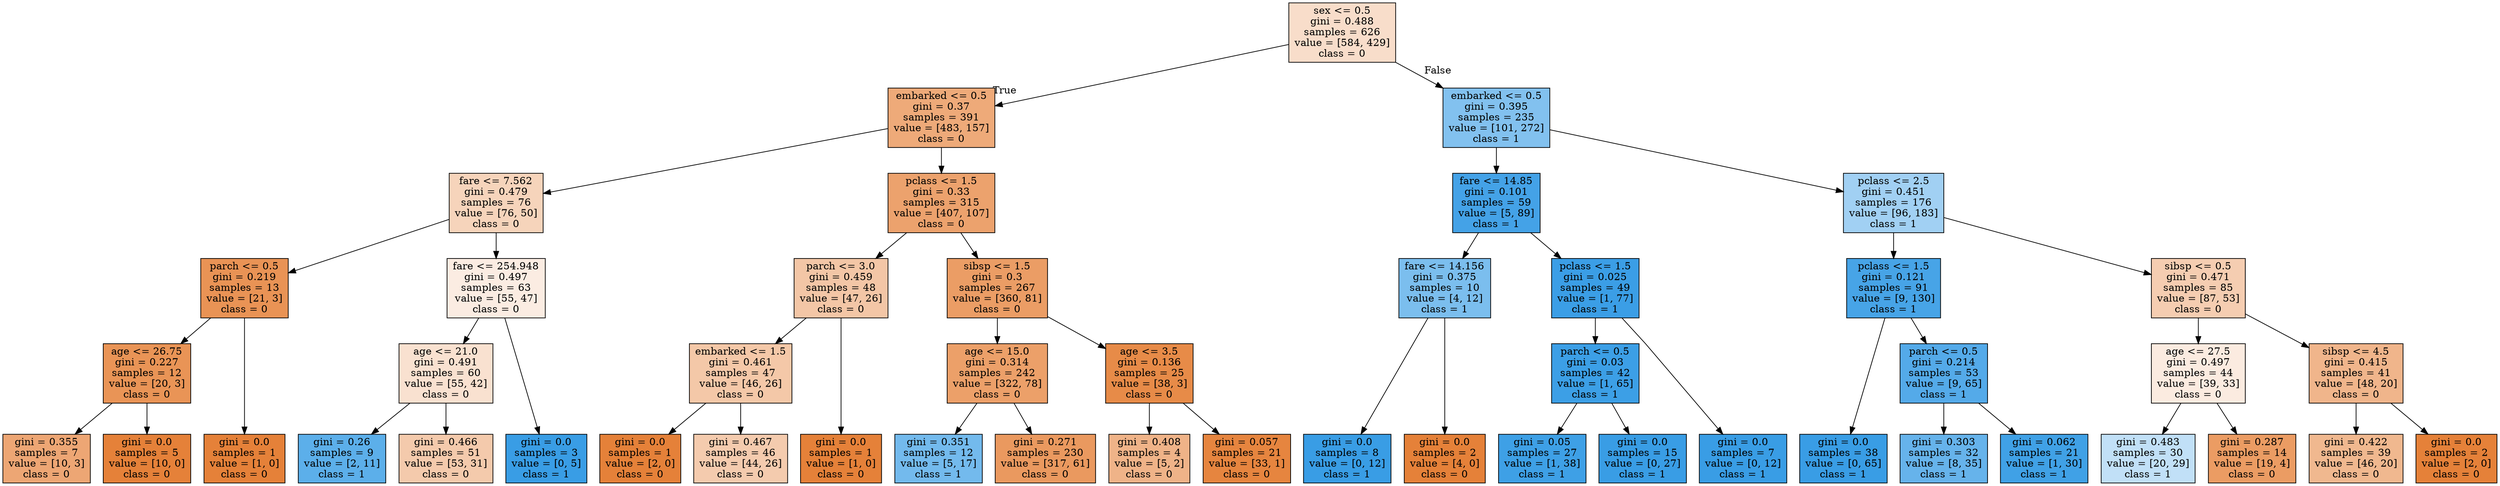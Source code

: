 digraph Tree {
node [shape=box, style="filled", color="black"] ;
graph [ranksep=equally, splines=polyline] ;
0 [label="sex <= 0.5\ngini = 0.488\nsamples = 626\nvalue = [584, 429]\nclass = 0", fillcolor="#e5813944"] ;
1 [label="embarked <= 0.5\ngini = 0.37\nsamples = 391\nvalue = [483, 157]\nclass = 0", fillcolor="#e58139ac"] ;
0 -> 1 [labeldistance=2.5, labelangle=45, headlabel="True"] ;
2 [label="fare <= 7.562\ngini = 0.479\nsamples = 76\nvalue = [76, 50]\nclass = 0", fillcolor="#e5813957"] ;
1 -> 2 ;
3 [label="parch <= 0.5\ngini = 0.219\nsamples = 13\nvalue = [21, 3]\nclass = 0", fillcolor="#e58139db"] ;
2 -> 3 ;
4 [label="age <= 26.75\ngini = 0.227\nsamples = 12\nvalue = [20, 3]\nclass = 0", fillcolor="#e58139d9"] ;
3 -> 4 ;
5 [label="gini = 0.355\nsamples = 7\nvalue = [10, 3]\nclass = 0", fillcolor="#e58139b3"] ;
4 -> 5 ;
6 [label="gini = 0.0\nsamples = 5\nvalue = [10, 0]\nclass = 0", fillcolor="#e58139ff"] ;
4 -> 6 ;
7 [label="gini = 0.0\nsamples = 1\nvalue = [1, 0]\nclass = 0", fillcolor="#e58139ff"] ;
3 -> 7 ;
8 [label="fare <= 254.948\ngini = 0.497\nsamples = 63\nvalue = [55, 47]\nclass = 0", fillcolor="#e5813925"] ;
2 -> 8 ;
9 [label="age <= 21.0\ngini = 0.491\nsamples = 60\nvalue = [55, 42]\nclass = 0", fillcolor="#e581393c"] ;
8 -> 9 ;
10 [label="gini = 0.26\nsamples = 9\nvalue = [2, 11]\nclass = 1", fillcolor="#399de5d1"] ;
9 -> 10 ;
11 [label="gini = 0.466\nsamples = 51\nvalue = [53, 31]\nclass = 0", fillcolor="#e581396a"] ;
9 -> 11 ;
12 [label="gini = 0.0\nsamples = 3\nvalue = [0, 5]\nclass = 1", fillcolor="#399de5ff"] ;
8 -> 12 ;
13 [label="pclass <= 1.5\ngini = 0.33\nsamples = 315\nvalue = [407, 107]\nclass = 0", fillcolor="#e58139bc"] ;
1 -> 13 ;
14 [label="parch <= 3.0\ngini = 0.459\nsamples = 48\nvalue = [47, 26]\nclass = 0", fillcolor="#e5813972"] ;
13 -> 14 ;
15 [label="embarked <= 1.5\ngini = 0.461\nsamples = 47\nvalue = [46, 26]\nclass = 0", fillcolor="#e581396f"] ;
14 -> 15 ;
16 [label="gini = 0.0\nsamples = 1\nvalue = [2, 0]\nclass = 0", fillcolor="#e58139ff"] ;
15 -> 16 ;
17 [label="gini = 0.467\nsamples = 46\nvalue = [44, 26]\nclass = 0", fillcolor="#e5813968"] ;
15 -> 17 ;
18 [label="gini = 0.0\nsamples = 1\nvalue = [1, 0]\nclass = 0", fillcolor="#e58139ff"] ;
14 -> 18 ;
19 [label="sibsp <= 1.5\ngini = 0.3\nsamples = 267\nvalue = [360, 81]\nclass = 0", fillcolor="#e58139c6"] ;
13 -> 19 ;
20 [label="age <= 15.0\ngini = 0.314\nsamples = 242\nvalue = [322, 78]\nclass = 0", fillcolor="#e58139c1"] ;
19 -> 20 ;
21 [label="gini = 0.351\nsamples = 12\nvalue = [5, 17]\nclass = 1", fillcolor="#399de5b4"] ;
20 -> 21 ;
22 [label="gini = 0.271\nsamples = 230\nvalue = [317, 61]\nclass = 0", fillcolor="#e58139ce"] ;
20 -> 22 ;
23 [label="age <= 3.5\ngini = 0.136\nsamples = 25\nvalue = [38, 3]\nclass = 0", fillcolor="#e58139eb"] ;
19 -> 23 ;
24 [label="gini = 0.408\nsamples = 4\nvalue = [5, 2]\nclass = 0", fillcolor="#e5813999"] ;
23 -> 24 ;
25 [label="gini = 0.057\nsamples = 21\nvalue = [33, 1]\nclass = 0", fillcolor="#e58139f7"] ;
23 -> 25 ;
26 [label="embarked <= 0.5\ngini = 0.395\nsamples = 235\nvalue = [101, 272]\nclass = 1", fillcolor="#399de5a0"] ;
0 -> 26 [labeldistance=2.5, labelangle=-45, headlabel="False"] ;
27 [label="fare <= 14.85\ngini = 0.101\nsamples = 59\nvalue = [5, 89]\nclass = 1", fillcolor="#399de5f1"] ;
26 -> 27 ;
28 [label="fare <= 14.156\ngini = 0.375\nsamples = 10\nvalue = [4, 12]\nclass = 1", fillcolor="#399de5aa"] ;
27 -> 28 ;
29 [label="gini = 0.0\nsamples = 8\nvalue = [0, 12]\nclass = 1", fillcolor="#399de5ff"] ;
28 -> 29 ;
30 [label="gini = 0.0\nsamples = 2\nvalue = [4, 0]\nclass = 0", fillcolor="#e58139ff"] ;
28 -> 30 ;
31 [label="pclass <= 1.5\ngini = 0.025\nsamples = 49\nvalue = [1, 77]\nclass = 1", fillcolor="#399de5fc"] ;
27 -> 31 ;
32 [label="parch <= 0.5\ngini = 0.03\nsamples = 42\nvalue = [1, 65]\nclass = 1", fillcolor="#399de5fb"] ;
31 -> 32 ;
33 [label="gini = 0.05\nsamples = 27\nvalue = [1, 38]\nclass = 1", fillcolor="#399de5f8"] ;
32 -> 33 ;
34 [label="gini = 0.0\nsamples = 15\nvalue = [0, 27]\nclass = 1", fillcolor="#399de5ff"] ;
32 -> 34 ;
35 [label="gini = 0.0\nsamples = 7\nvalue = [0, 12]\nclass = 1", fillcolor="#399de5ff"] ;
31 -> 35 ;
36 [label="pclass <= 2.5\ngini = 0.451\nsamples = 176\nvalue = [96, 183]\nclass = 1", fillcolor="#399de579"] ;
26 -> 36 ;
37 [label="pclass <= 1.5\ngini = 0.121\nsamples = 91\nvalue = [9, 130]\nclass = 1", fillcolor="#399de5ed"] ;
36 -> 37 ;
38 [label="gini = 0.0\nsamples = 38\nvalue = [0, 65]\nclass = 1", fillcolor="#399de5ff"] ;
37 -> 38 ;
39 [label="parch <= 0.5\ngini = 0.214\nsamples = 53\nvalue = [9, 65]\nclass = 1", fillcolor="#399de5dc"] ;
37 -> 39 ;
40 [label="gini = 0.303\nsamples = 32\nvalue = [8, 35]\nclass = 1", fillcolor="#399de5c5"] ;
39 -> 40 ;
41 [label="gini = 0.062\nsamples = 21\nvalue = [1, 30]\nclass = 1", fillcolor="#399de5f6"] ;
39 -> 41 ;
42 [label="sibsp <= 0.5\ngini = 0.471\nsamples = 85\nvalue = [87, 53]\nclass = 0", fillcolor="#e5813964"] ;
36 -> 42 ;
43 [label="age <= 27.5\ngini = 0.497\nsamples = 44\nvalue = [39, 33]\nclass = 0", fillcolor="#e5813927"] ;
42 -> 43 ;
44 [label="gini = 0.483\nsamples = 30\nvalue = [20, 29]\nclass = 1", fillcolor="#399de54f"] ;
43 -> 44 ;
45 [label="gini = 0.287\nsamples = 14\nvalue = [19, 4]\nclass = 0", fillcolor="#e58139c9"] ;
43 -> 45 ;
46 [label="sibsp <= 4.5\ngini = 0.415\nsamples = 41\nvalue = [48, 20]\nclass = 0", fillcolor="#e5813995"] ;
42 -> 46 ;
47 [label="gini = 0.422\nsamples = 39\nvalue = [46, 20]\nclass = 0", fillcolor="#e5813990"] ;
46 -> 47 ;
48 [label="gini = 0.0\nsamples = 2\nvalue = [2, 0]\nclass = 0", fillcolor="#e58139ff"] ;
46 -> 48 ;
{rank=same ; 0} ;
{rank=same ; 1; 26} ;
{rank=same ; 2; 13; 27; 36} ;
{rank=same ; 3; 8; 14; 19; 28; 31; 37; 42} ;
{rank=same ; 4; 9; 15; 20; 23; 32; 39; 43; 46} ;
{rank=same ; 5; 6; 7; 10; 11; 12; 16; 17; 18; 21; 22; 24; 25; 29; 30; 33; 34; 35; 38; 40; 41; 44; 45; 47; 48} ;
}